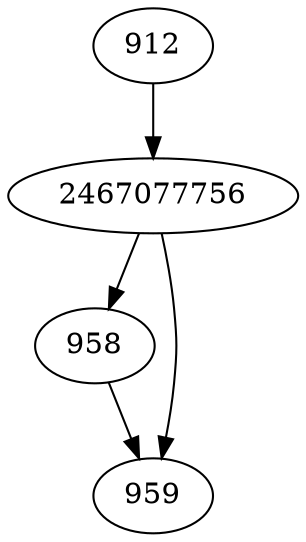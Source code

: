 strict digraph  {
912;
2467077756;
958;
959;
912 -> 2467077756;
2467077756 -> 958;
2467077756 -> 959;
958 -> 959;
}
